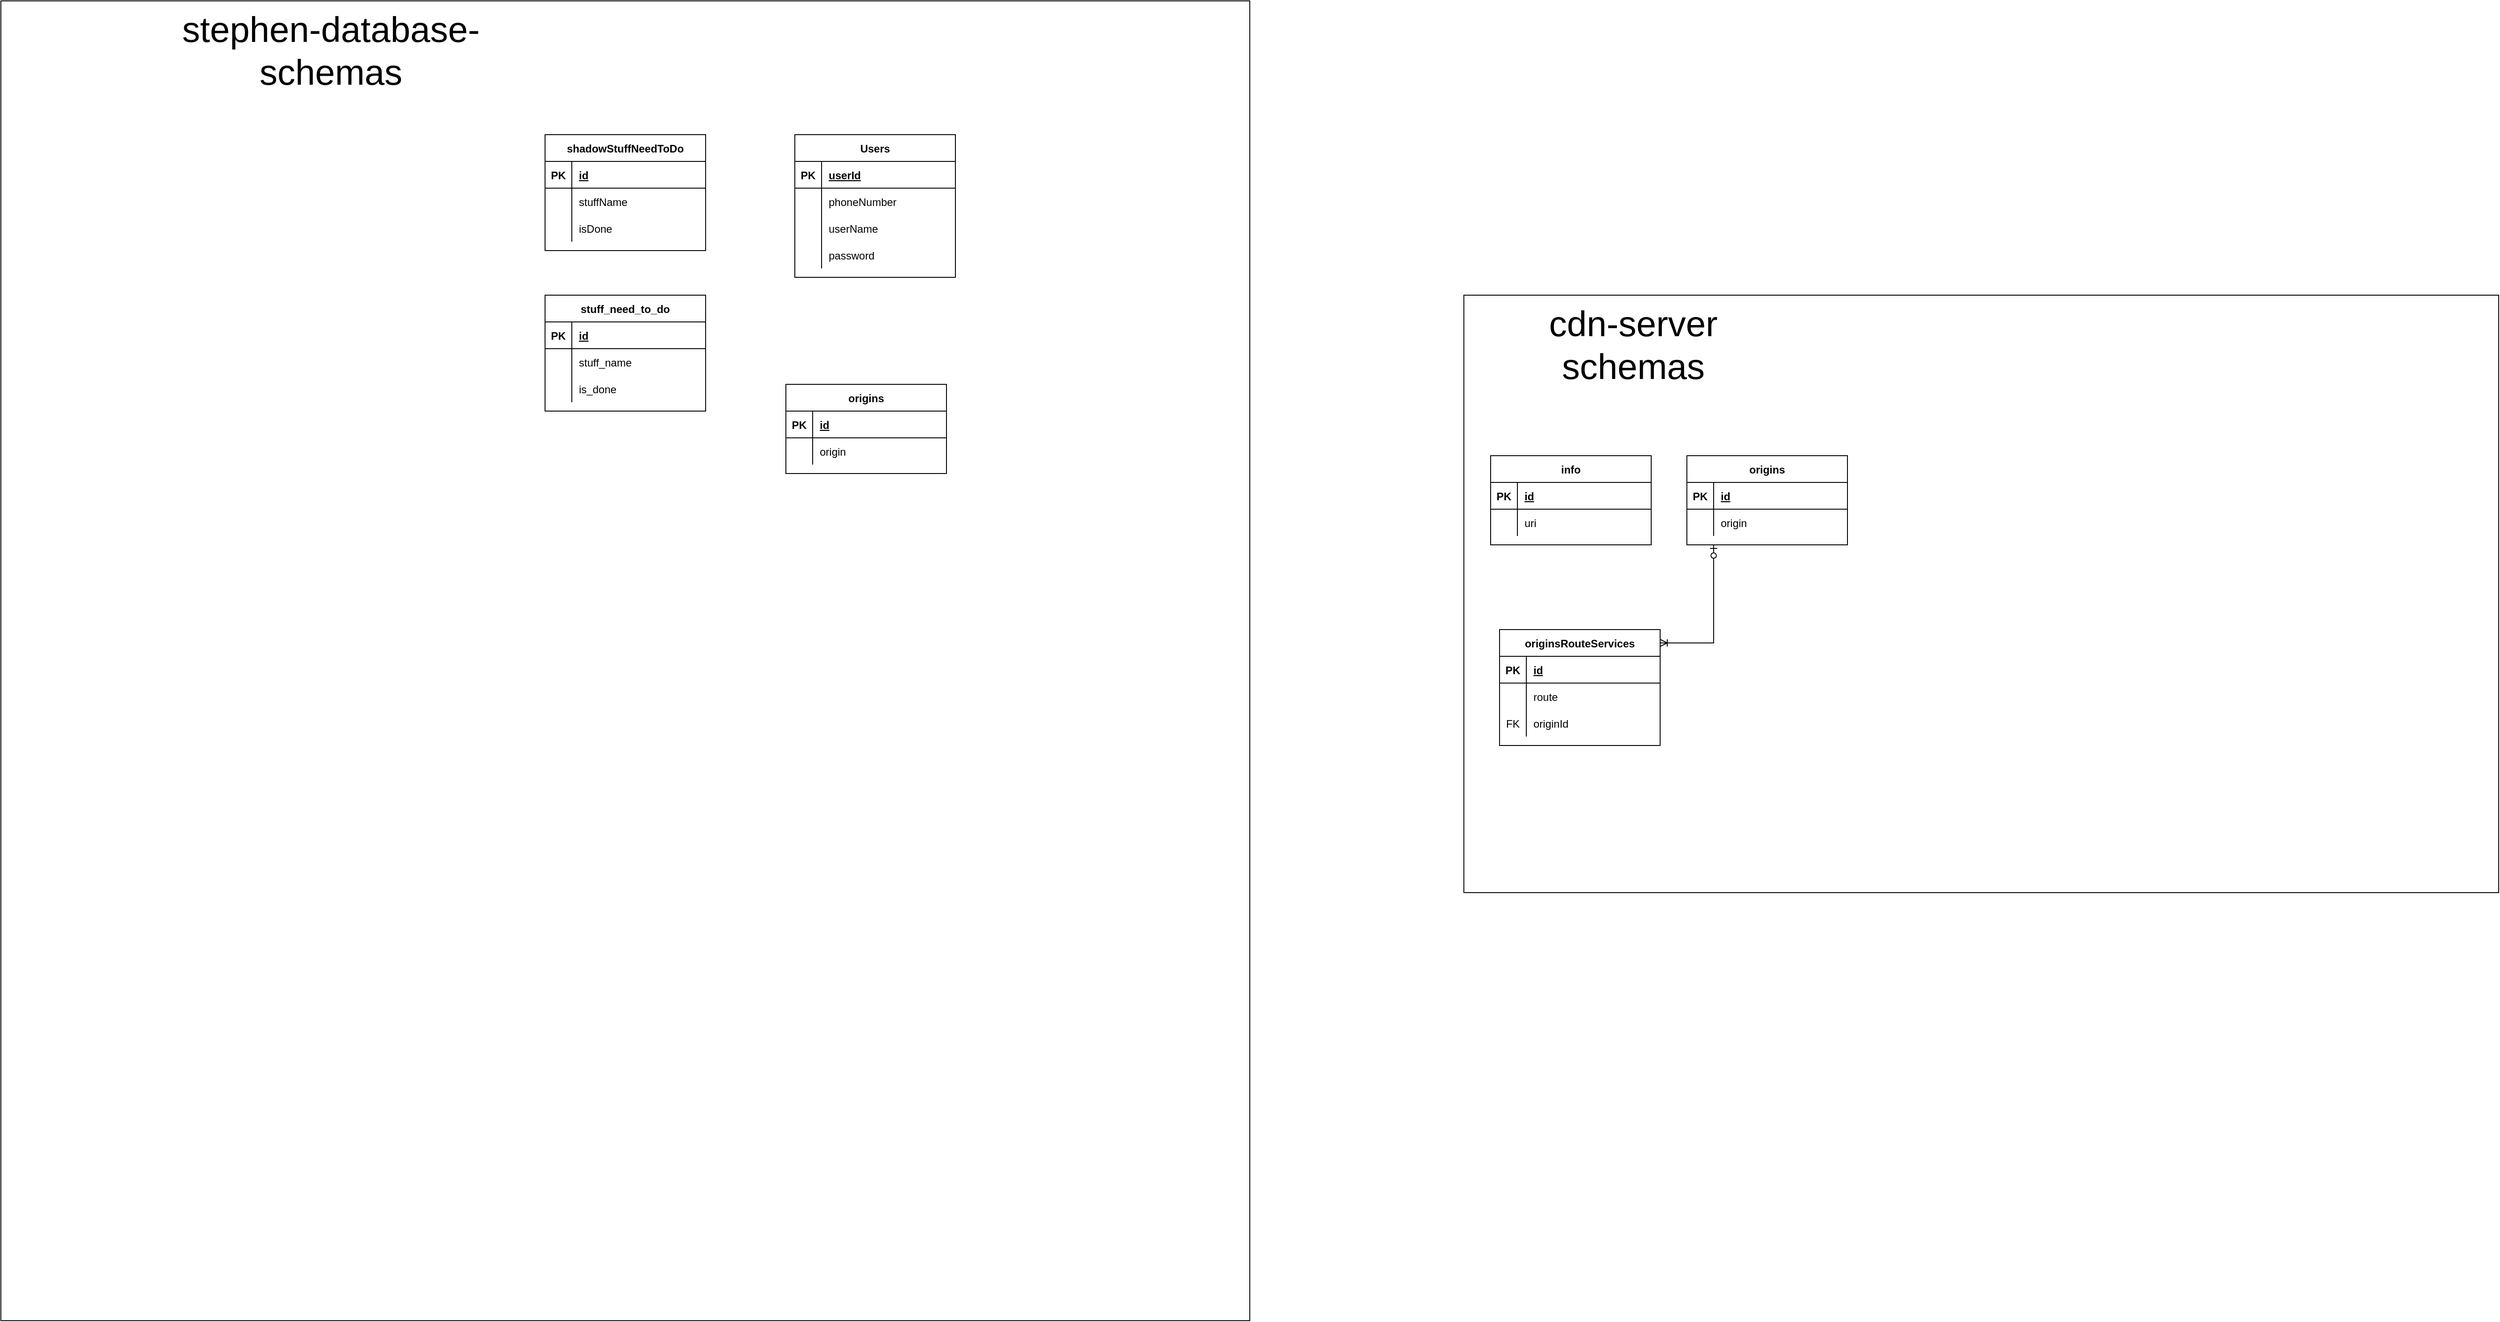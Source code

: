 <mxfile version="17.2.1" type="device"><diagram id="bbbn8ZeHWxtpHoOxpQm4" name="Page-1"><mxGraphModel dx="1799" dy="1785" grid="1" gridSize="10" guides="1" tooltips="1" connect="1" arrows="1" fold="1" page="1" pageScale="1" pageWidth="850" pageHeight="1100" math="0" shadow="0"><root><mxCell id="0"/><mxCell id="1" parent="0"/><mxCell id="wsVCLj8yrT4rFKXhXSly-55" value="" style="rounded=0;whiteSpace=wrap;html=1;" vertex="1" parent="1"><mxGeometry x="810" y="120" width="1160" height="670" as="geometry"/></mxCell><mxCell id="wsVCLj8yrT4rFKXhXSly-38" value="originsRouteServices" style="shape=table;startSize=30;container=1;collapsible=1;childLayout=tableLayout;fixedRows=1;rowLines=0;fontStyle=1;align=center;resizeLast=1;" vertex="1" parent="1"><mxGeometry x="850" y="495" width="180" height="130" as="geometry"/></mxCell><mxCell id="wsVCLj8yrT4rFKXhXSly-39" value="" style="shape=tableRow;horizontal=0;startSize=0;swimlaneHead=0;swimlaneBody=0;fillColor=none;collapsible=0;dropTarget=0;points=[[0,0.5],[1,0.5]];portConstraint=eastwest;top=0;left=0;right=0;bottom=1;" vertex="1" parent="wsVCLj8yrT4rFKXhXSly-38"><mxGeometry y="30" width="180" height="30" as="geometry"/></mxCell><mxCell id="wsVCLj8yrT4rFKXhXSly-40" value="PK" style="shape=partialRectangle;connectable=0;fillColor=none;top=0;left=0;bottom=0;right=0;fontStyle=1;overflow=hidden;" vertex="1" parent="wsVCLj8yrT4rFKXhXSly-39"><mxGeometry width="30" height="30" as="geometry"><mxRectangle width="30" height="30" as="alternateBounds"/></mxGeometry></mxCell><mxCell id="wsVCLj8yrT4rFKXhXSly-41" value="id" style="shape=partialRectangle;connectable=0;fillColor=none;top=0;left=0;bottom=0;right=0;align=left;spacingLeft=6;fontStyle=5;overflow=hidden;" vertex="1" parent="wsVCLj8yrT4rFKXhXSly-39"><mxGeometry x="30" width="150" height="30" as="geometry"><mxRectangle width="150" height="30" as="alternateBounds"/></mxGeometry></mxCell><mxCell id="wsVCLj8yrT4rFKXhXSly-42" value="" style="shape=tableRow;horizontal=0;startSize=0;swimlaneHead=0;swimlaneBody=0;fillColor=none;collapsible=0;dropTarget=0;points=[[0,0.5],[1,0.5]];portConstraint=eastwest;top=0;left=0;right=0;bottom=0;" vertex="1" parent="wsVCLj8yrT4rFKXhXSly-38"><mxGeometry y="60" width="180" height="30" as="geometry"/></mxCell><mxCell id="wsVCLj8yrT4rFKXhXSly-43" value="" style="shape=partialRectangle;connectable=0;fillColor=none;top=0;left=0;bottom=0;right=0;editable=1;overflow=hidden;" vertex="1" parent="wsVCLj8yrT4rFKXhXSly-42"><mxGeometry width="30" height="30" as="geometry"><mxRectangle width="30" height="30" as="alternateBounds"/></mxGeometry></mxCell><mxCell id="wsVCLj8yrT4rFKXhXSly-44" value="route" style="shape=partialRectangle;connectable=0;fillColor=none;top=0;left=0;bottom=0;right=0;align=left;spacingLeft=6;overflow=hidden;" vertex="1" parent="wsVCLj8yrT4rFKXhXSly-42"><mxGeometry x="30" width="150" height="30" as="geometry"><mxRectangle width="150" height="30" as="alternateBounds"/></mxGeometry></mxCell><mxCell id="wsVCLj8yrT4rFKXhXSly-45" value="" style="shape=tableRow;horizontal=0;startSize=0;swimlaneHead=0;swimlaneBody=0;fillColor=none;collapsible=0;dropTarget=0;points=[[0,0.5],[1,0.5]];portConstraint=eastwest;top=0;left=0;right=0;bottom=0;" vertex="1" parent="wsVCLj8yrT4rFKXhXSly-38"><mxGeometry y="90" width="180" height="30" as="geometry"/></mxCell><mxCell id="wsVCLj8yrT4rFKXhXSly-46" value="FK" style="shape=partialRectangle;connectable=0;fillColor=none;top=0;left=0;bottom=0;right=0;editable=1;overflow=hidden;" vertex="1" parent="wsVCLj8yrT4rFKXhXSly-45"><mxGeometry width="30" height="30" as="geometry"><mxRectangle width="30" height="30" as="alternateBounds"/></mxGeometry></mxCell><mxCell id="wsVCLj8yrT4rFKXhXSly-47" value="originId" style="shape=partialRectangle;connectable=0;fillColor=none;top=0;left=0;bottom=0;right=0;align=left;spacingLeft=6;overflow=hidden;" vertex="1" parent="wsVCLj8yrT4rFKXhXSly-45"><mxGeometry x="30" width="150" height="30" as="geometry"><mxRectangle width="150" height="30" as="alternateBounds"/></mxGeometry></mxCell><mxCell id="wsVCLj8yrT4rFKXhXSly-56" value="&lt;span style=&quot;font-size: 40px&quot;&gt;cdn-server schemas&lt;/span&gt;" style="text;html=1;strokeColor=none;fillColor=none;align=center;verticalAlign=middle;whiteSpace=wrap;rounded=0;" vertex="1" parent="1"><mxGeometry x="830" y="130" width="340" height="90" as="geometry"/></mxCell><mxCell id="wsVCLj8yrT4rFKXhXSly-27" value="info" style="shape=table;startSize=30;container=1;collapsible=1;childLayout=tableLayout;fixedRows=1;rowLines=0;fontStyle=1;align=center;resizeLast=1;" vertex="1" parent="1"><mxGeometry x="840" y="300" width="180" height="100" as="geometry"/></mxCell><mxCell id="wsVCLj8yrT4rFKXhXSly-28" value="" style="shape=tableRow;horizontal=0;startSize=0;swimlaneHead=0;swimlaneBody=0;fillColor=none;collapsible=0;dropTarget=0;points=[[0,0.5],[1,0.5]];portConstraint=eastwest;top=0;left=0;right=0;bottom=1;" vertex="1" parent="wsVCLj8yrT4rFKXhXSly-27"><mxGeometry y="30" width="180" height="30" as="geometry"/></mxCell><mxCell id="wsVCLj8yrT4rFKXhXSly-29" value="PK" style="shape=partialRectangle;connectable=0;fillColor=none;top=0;left=0;bottom=0;right=0;fontStyle=1;overflow=hidden;" vertex="1" parent="wsVCLj8yrT4rFKXhXSly-28"><mxGeometry width="30" height="30" as="geometry"><mxRectangle width="30" height="30" as="alternateBounds"/></mxGeometry></mxCell><mxCell id="wsVCLj8yrT4rFKXhXSly-30" value="id" style="shape=partialRectangle;connectable=0;fillColor=none;top=0;left=0;bottom=0;right=0;align=left;spacingLeft=6;fontStyle=5;overflow=hidden;" vertex="1" parent="wsVCLj8yrT4rFKXhXSly-28"><mxGeometry x="30" width="150" height="30" as="geometry"><mxRectangle width="150" height="30" as="alternateBounds"/></mxGeometry></mxCell><mxCell id="wsVCLj8yrT4rFKXhXSly-31" value="" style="shape=tableRow;horizontal=0;startSize=0;swimlaneHead=0;swimlaneBody=0;fillColor=none;collapsible=0;dropTarget=0;points=[[0,0.5],[1,0.5]];portConstraint=eastwest;top=0;left=0;right=0;bottom=0;" vertex="1" parent="wsVCLj8yrT4rFKXhXSly-27"><mxGeometry y="60" width="180" height="30" as="geometry"/></mxCell><mxCell id="wsVCLj8yrT4rFKXhXSly-32" value="" style="shape=partialRectangle;connectable=0;fillColor=none;top=0;left=0;bottom=0;right=0;editable=1;overflow=hidden;" vertex="1" parent="wsVCLj8yrT4rFKXhXSly-31"><mxGeometry width="30" height="30" as="geometry"><mxRectangle width="30" height="30" as="alternateBounds"/></mxGeometry></mxCell><mxCell id="wsVCLj8yrT4rFKXhXSly-33" value="uri" style="shape=partialRectangle;connectable=0;fillColor=none;top=0;left=0;bottom=0;right=0;align=left;spacingLeft=6;overflow=hidden;" vertex="1" parent="wsVCLj8yrT4rFKXhXSly-31"><mxGeometry x="30" width="150" height="30" as="geometry"><mxRectangle width="150" height="30" as="alternateBounds"/></mxGeometry></mxCell><mxCell id="wsVCLj8yrT4rFKXhXSly-58" value="origins" style="shape=table;startSize=30;container=1;collapsible=1;childLayout=tableLayout;fixedRows=1;rowLines=0;fontStyle=1;align=center;resizeLast=1;" vertex="1" parent="1"><mxGeometry x="1060" y="300" width="180" height="100" as="geometry"/></mxCell><mxCell id="wsVCLj8yrT4rFKXhXSly-59" value="" style="shape=tableRow;horizontal=0;startSize=0;swimlaneHead=0;swimlaneBody=0;fillColor=none;collapsible=0;dropTarget=0;points=[[0,0.5],[1,0.5]];portConstraint=eastwest;top=0;left=0;right=0;bottom=1;" vertex="1" parent="wsVCLj8yrT4rFKXhXSly-58"><mxGeometry y="30" width="180" height="30" as="geometry"/></mxCell><mxCell id="wsVCLj8yrT4rFKXhXSly-60" value="PK" style="shape=partialRectangle;connectable=0;fillColor=none;top=0;left=0;bottom=0;right=0;fontStyle=1;overflow=hidden;" vertex="1" parent="wsVCLj8yrT4rFKXhXSly-59"><mxGeometry width="30" height="30" as="geometry"><mxRectangle width="30" height="30" as="alternateBounds"/></mxGeometry></mxCell><mxCell id="wsVCLj8yrT4rFKXhXSly-61" value="id" style="shape=partialRectangle;connectable=0;fillColor=none;top=0;left=0;bottom=0;right=0;align=left;spacingLeft=6;fontStyle=5;overflow=hidden;" vertex="1" parent="wsVCLj8yrT4rFKXhXSly-59"><mxGeometry x="30" width="150" height="30" as="geometry"><mxRectangle width="150" height="30" as="alternateBounds"/></mxGeometry></mxCell><mxCell id="wsVCLj8yrT4rFKXhXSly-62" value="" style="shape=tableRow;horizontal=0;startSize=0;swimlaneHead=0;swimlaneBody=0;fillColor=none;collapsible=0;dropTarget=0;points=[[0,0.5],[1,0.5]];portConstraint=eastwest;top=0;left=0;right=0;bottom=0;" vertex="1" parent="wsVCLj8yrT4rFKXhXSly-58"><mxGeometry y="60" width="180" height="30" as="geometry"/></mxCell><mxCell id="wsVCLj8yrT4rFKXhXSly-63" value="" style="shape=partialRectangle;connectable=0;fillColor=none;top=0;left=0;bottom=0;right=0;editable=1;overflow=hidden;" vertex="1" parent="wsVCLj8yrT4rFKXhXSly-62"><mxGeometry width="30" height="30" as="geometry"><mxRectangle width="30" height="30" as="alternateBounds"/></mxGeometry></mxCell><mxCell id="wsVCLj8yrT4rFKXhXSly-64" value="origin" style="shape=partialRectangle;connectable=0;fillColor=none;top=0;left=0;bottom=0;right=0;align=left;spacingLeft=6;overflow=hidden;" vertex="1" parent="wsVCLj8yrT4rFKXhXSly-62"><mxGeometry x="30" width="150" height="30" as="geometry"><mxRectangle width="150" height="30" as="alternateBounds"/></mxGeometry></mxCell><mxCell id="wsVCLj8yrT4rFKXhXSly-66" value="" style="edgeStyle=orthogonalEdgeStyle;fontSize=12;html=1;endArrow=ERoneToMany;startArrow=ERzeroToOne;rounded=0;" edge="1" parent="1" source="wsVCLj8yrT4rFKXhXSly-58" target="wsVCLj8yrT4rFKXhXSly-38"><mxGeometry width="100" height="100" relative="1" as="geometry"><mxPoint x="1090" y="595" as="sourcePoint"/><mxPoint x="1190" y="495" as="targetPoint"/><Array as="points"><mxPoint x="1090" y="510"/></Array></mxGeometry></mxCell><mxCell id="wsVCLj8yrT4rFKXhXSly-68" value="" style="rounded=0;whiteSpace=wrap;html=1;fontSize=40;" vertex="1" parent="1"><mxGeometry x="-830" y="-210" width="1400" height="1480" as="geometry"/></mxCell><mxCell id="wsVCLj8yrT4rFKXhXSly-70" value="&lt;span style=&quot;font-size: 40px&quot;&gt;stephen-database-schemas&lt;/span&gt;" style="text;html=1;strokeColor=none;fillColor=none;align=center;verticalAlign=middle;whiteSpace=wrap;rounded=0;" vertex="1" parent="1"><mxGeometry x="-630" y="-200" width="340" height="90" as="geometry"/></mxCell><mxCell id="HAxFWPJA0VK61RD9H-Am-1" value="Users" style="shape=table;startSize=30;container=1;collapsible=1;childLayout=tableLayout;fixedRows=1;rowLines=0;fontStyle=1;align=center;resizeLast=1;" parent="1" vertex="1"><mxGeometry x="60" y="-60" width="180" height="160" as="geometry"/></mxCell><mxCell id="HAxFWPJA0VK61RD9H-Am-2" value="" style="shape=tableRow;horizontal=0;startSize=0;swimlaneHead=0;swimlaneBody=0;fillColor=none;collapsible=0;dropTarget=0;points=[[0,0.5],[1,0.5]];portConstraint=eastwest;top=0;left=0;right=0;bottom=1;" parent="HAxFWPJA0VK61RD9H-Am-1" vertex="1"><mxGeometry y="30" width="180" height="30" as="geometry"/></mxCell><mxCell id="HAxFWPJA0VK61RD9H-Am-3" value="PK" style="shape=partialRectangle;connectable=0;fillColor=none;top=0;left=0;bottom=0;right=0;fontStyle=1;overflow=hidden;" parent="HAxFWPJA0VK61RD9H-Am-2" vertex="1"><mxGeometry width="30" height="30" as="geometry"><mxRectangle width="30" height="30" as="alternateBounds"/></mxGeometry></mxCell><mxCell id="HAxFWPJA0VK61RD9H-Am-4" value="userId" style="shape=partialRectangle;connectable=0;fillColor=none;top=0;left=0;bottom=0;right=0;align=left;spacingLeft=6;fontStyle=5;overflow=hidden;" parent="HAxFWPJA0VK61RD9H-Am-2" vertex="1"><mxGeometry x="30" width="150" height="30" as="geometry"><mxRectangle width="150" height="30" as="alternateBounds"/></mxGeometry></mxCell><mxCell id="HAxFWPJA0VK61RD9H-Am-5" value="" style="shape=tableRow;horizontal=0;startSize=0;swimlaneHead=0;swimlaneBody=0;fillColor=none;collapsible=0;dropTarget=0;points=[[0,0.5],[1,0.5]];portConstraint=eastwest;top=0;left=0;right=0;bottom=0;" parent="HAxFWPJA0VK61RD9H-Am-1" vertex="1"><mxGeometry y="60" width="180" height="30" as="geometry"/></mxCell><mxCell id="HAxFWPJA0VK61RD9H-Am-6" value="" style="shape=partialRectangle;connectable=0;fillColor=none;top=0;left=0;bottom=0;right=0;editable=1;overflow=hidden;" parent="HAxFWPJA0VK61RD9H-Am-5" vertex="1"><mxGeometry width="30" height="30" as="geometry"><mxRectangle width="30" height="30" as="alternateBounds"/></mxGeometry></mxCell><mxCell id="HAxFWPJA0VK61RD9H-Am-7" value="phoneNumber" style="shape=partialRectangle;connectable=0;fillColor=none;top=0;left=0;bottom=0;right=0;align=left;spacingLeft=6;overflow=hidden;" parent="HAxFWPJA0VK61RD9H-Am-5" vertex="1"><mxGeometry x="30" width="150" height="30" as="geometry"><mxRectangle width="150" height="30" as="alternateBounds"/></mxGeometry></mxCell><mxCell id="HAxFWPJA0VK61RD9H-Am-14" value="" style="shape=tableRow;horizontal=0;startSize=0;swimlaneHead=0;swimlaneBody=0;fillColor=none;collapsible=0;dropTarget=0;points=[[0,0.5],[1,0.5]];portConstraint=eastwest;top=0;left=0;right=0;bottom=0;" parent="HAxFWPJA0VK61RD9H-Am-1" vertex="1"><mxGeometry y="90" width="180" height="30" as="geometry"/></mxCell><mxCell id="HAxFWPJA0VK61RD9H-Am-15" value="" style="shape=partialRectangle;connectable=0;fillColor=none;top=0;left=0;bottom=0;right=0;editable=1;overflow=hidden;" parent="HAxFWPJA0VK61RD9H-Am-14" vertex="1"><mxGeometry width="30" height="30" as="geometry"><mxRectangle width="30" height="30" as="alternateBounds"/></mxGeometry></mxCell><mxCell id="HAxFWPJA0VK61RD9H-Am-16" value="userName" style="shape=partialRectangle;connectable=0;fillColor=none;top=0;left=0;bottom=0;right=0;align=left;spacingLeft=6;overflow=hidden;" parent="HAxFWPJA0VK61RD9H-Am-14" vertex="1"><mxGeometry x="30" width="150" height="30" as="geometry"><mxRectangle width="150" height="30" as="alternateBounds"/></mxGeometry></mxCell><mxCell id="HAxFWPJA0VK61RD9H-Am-8" value="" style="shape=tableRow;horizontal=0;startSize=0;swimlaneHead=0;swimlaneBody=0;fillColor=none;collapsible=0;dropTarget=0;points=[[0,0.5],[1,0.5]];portConstraint=eastwest;top=0;left=0;right=0;bottom=0;" parent="HAxFWPJA0VK61RD9H-Am-1" vertex="1"><mxGeometry y="120" width="180" height="30" as="geometry"/></mxCell><mxCell id="HAxFWPJA0VK61RD9H-Am-9" value="" style="shape=partialRectangle;connectable=0;fillColor=none;top=0;left=0;bottom=0;right=0;editable=1;overflow=hidden;" parent="HAxFWPJA0VK61RD9H-Am-8" vertex="1"><mxGeometry width="30" height="30" as="geometry"><mxRectangle width="30" height="30" as="alternateBounds"/></mxGeometry></mxCell><mxCell id="HAxFWPJA0VK61RD9H-Am-10" value="password" style="shape=partialRectangle;connectable=0;fillColor=none;top=0;left=0;bottom=0;right=0;align=left;spacingLeft=6;overflow=hidden;" parent="HAxFWPJA0VK61RD9H-Am-8" vertex="1"><mxGeometry x="30" width="150" height="30" as="geometry"><mxRectangle width="150" height="30" as="alternateBounds"/></mxGeometry></mxCell><mxCell id="i44YduMXsN_SXXfqI7ay-1" value="stuff_need_to_do" style="shape=table;startSize=30;container=1;collapsible=1;childLayout=tableLayout;fixedRows=1;rowLines=0;fontStyle=1;align=center;resizeLast=1;" parent="1" vertex="1"><mxGeometry x="-220" y="120" width="180" height="130" as="geometry"/></mxCell><mxCell id="i44YduMXsN_SXXfqI7ay-2" value="" style="shape=tableRow;horizontal=0;startSize=0;swimlaneHead=0;swimlaneBody=0;fillColor=none;collapsible=0;dropTarget=0;points=[[0,0.5],[1,0.5]];portConstraint=eastwest;top=0;left=0;right=0;bottom=1;" parent="i44YduMXsN_SXXfqI7ay-1" vertex="1"><mxGeometry y="30" width="180" height="30" as="geometry"/></mxCell><mxCell id="i44YduMXsN_SXXfqI7ay-3" value="PK" style="shape=partialRectangle;connectable=0;fillColor=none;top=0;left=0;bottom=0;right=0;fontStyle=1;overflow=hidden;" parent="i44YduMXsN_SXXfqI7ay-2" vertex="1"><mxGeometry width="30" height="30" as="geometry"><mxRectangle width="30" height="30" as="alternateBounds"/></mxGeometry></mxCell><mxCell id="i44YduMXsN_SXXfqI7ay-4" value="id" style="shape=partialRectangle;connectable=0;fillColor=none;top=0;left=0;bottom=0;right=0;align=left;spacingLeft=6;fontStyle=5;overflow=hidden;" parent="i44YduMXsN_SXXfqI7ay-2" vertex="1"><mxGeometry x="30" width="150" height="30" as="geometry"><mxRectangle width="150" height="30" as="alternateBounds"/></mxGeometry></mxCell><mxCell id="i44YduMXsN_SXXfqI7ay-5" value="" style="shape=tableRow;horizontal=0;startSize=0;swimlaneHead=0;swimlaneBody=0;fillColor=none;collapsible=0;dropTarget=0;points=[[0,0.5],[1,0.5]];portConstraint=eastwest;top=0;left=0;right=0;bottom=0;" parent="i44YduMXsN_SXXfqI7ay-1" vertex="1"><mxGeometry y="60" width="180" height="30" as="geometry"/></mxCell><mxCell id="i44YduMXsN_SXXfqI7ay-6" value="" style="shape=partialRectangle;connectable=0;fillColor=none;top=0;left=0;bottom=0;right=0;editable=1;overflow=hidden;" parent="i44YduMXsN_SXXfqI7ay-5" vertex="1"><mxGeometry width="30" height="30" as="geometry"><mxRectangle width="30" height="30" as="alternateBounds"/></mxGeometry></mxCell><mxCell id="i44YduMXsN_SXXfqI7ay-7" value="stuff_name" style="shape=partialRectangle;connectable=0;fillColor=none;top=0;left=0;bottom=0;right=0;align=left;spacingLeft=6;overflow=hidden;" parent="i44YduMXsN_SXXfqI7ay-5" vertex="1"><mxGeometry x="30" width="150" height="30" as="geometry"><mxRectangle width="150" height="30" as="alternateBounds"/></mxGeometry></mxCell><mxCell id="i44YduMXsN_SXXfqI7ay-8" value="" style="shape=tableRow;horizontal=0;startSize=0;swimlaneHead=0;swimlaneBody=0;fillColor=none;collapsible=0;dropTarget=0;points=[[0,0.5],[1,0.5]];portConstraint=eastwest;top=0;left=0;right=0;bottom=0;" parent="i44YduMXsN_SXXfqI7ay-1" vertex="1"><mxGeometry y="90" width="180" height="30" as="geometry"/></mxCell><mxCell id="i44YduMXsN_SXXfqI7ay-9" value="" style="shape=partialRectangle;connectable=0;fillColor=none;top=0;left=0;bottom=0;right=0;editable=1;overflow=hidden;" parent="i44YduMXsN_SXXfqI7ay-8" vertex="1"><mxGeometry width="30" height="30" as="geometry"><mxRectangle width="30" height="30" as="alternateBounds"/></mxGeometry></mxCell><mxCell id="i44YduMXsN_SXXfqI7ay-10" value="is_done" style="shape=partialRectangle;connectable=0;fillColor=none;top=0;left=0;bottom=0;right=0;align=left;spacingLeft=6;overflow=hidden;" parent="i44YduMXsN_SXXfqI7ay-8" vertex="1"><mxGeometry x="30" width="150" height="30" as="geometry"><mxRectangle width="150" height="30" as="alternateBounds"/></mxGeometry></mxCell><mxCell id="wsVCLj8yrT4rFKXhXSly-1" value="shadowStuffNeedToDo" style="shape=table;startSize=30;container=1;collapsible=1;childLayout=tableLayout;fixedRows=1;rowLines=0;fontStyle=1;align=center;resizeLast=1;" vertex="1" parent="1"><mxGeometry x="-220" y="-60" width="180" height="130" as="geometry"/></mxCell><mxCell id="wsVCLj8yrT4rFKXhXSly-2" value="" style="shape=tableRow;horizontal=0;startSize=0;swimlaneHead=0;swimlaneBody=0;fillColor=none;collapsible=0;dropTarget=0;points=[[0,0.5],[1,0.5]];portConstraint=eastwest;top=0;left=0;right=0;bottom=1;" vertex="1" parent="wsVCLj8yrT4rFKXhXSly-1"><mxGeometry y="30" width="180" height="30" as="geometry"/></mxCell><mxCell id="wsVCLj8yrT4rFKXhXSly-3" value="PK" style="shape=partialRectangle;connectable=0;fillColor=none;top=0;left=0;bottom=0;right=0;fontStyle=1;overflow=hidden;" vertex="1" parent="wsVCLj8yrT4rFKXhXSly-2"><mxGeometry width="30" height="30" as="geometry"><mxRectangle width="30" height="30" as="alternateBounds"/></mxGeometry></mxCell><mxCell id="wsVCLj8yrT4rFKXhXSly-4" value="id" style="shape=partialRectangle;connectable=0;fillColor=none;top=0;left=0;bottom=0;right=0;align=left;spacingLeft=6;fontStyle=5;overflow=hidden;" vertex="1" parent="wsVCLj8yrT4rFKXhXSly-2"><mxGeometry x="30" width="150" height="30" as="geometry"><mxRectangle width="150" height="30" as="alternateBounds"/></mxGeometry></mxCell><mxCell id="wsVCLj8yrT4rFKXhXSly-5" value="" style="shape=tableRow;horizontal=0;startSize=0;swimlaneHead=0;swimlaneBody=0;fillColor=none;collapsible=0;dropTarget=0;points=[[0,0.5],[1,0.5]];portConstraint=eastwest;top=0;left=0;right=0;bottom=0;" vertex="1" parent="wsVCLj8yrT4rFKXhXSly-1"><mxGeometry y="60" width="180" height="30" as="geometry"/></mxCell><mxCell id="wsVCLj8yrT4rFKXhXSly-6" value="" style="shape=partialRectangle;connectable=0;fillColor=none;top=0;left=0;bottom=0;right=0;editable=1;overflow=hidden;" vertex="1" parent="wsVCLj8yrT4rFKXhXSly-5"><mxGeometry width="30" height="30" as="geometry"><mxRectangle width="30" height="30" as="alternateBounds"/></mxGeometry></mxCell><mxCell id="wsVCLj8yrT4rFKXhXSly-7" value="stuffName" style="shape=partialRectangle;connectable=0;fillColor=none;top=0;left=0;bottom=0;right=0;align=left;spacingLeft=6;overflow=hidden;" vertex="1" parent="wsVCLj8yrT4rFKXhXSly-5"><mxGeometry x="30" width="150" height="30" as="geometry"><mxRectangle width="150" height="30" as="alternateBounds"/></mxGeometry></mxCell><mxCell id="wsVCLj8yrT4rFKXhXSly-8" value="" style="shape=tableRow;horizontal=0;startSize=0;swimlaneHead=0;swimlaneBody=0;fillColor=none;collapsible=0;dropTarget=0;points=[[0,0.5],[1,0.5]];portConstraint=eastwest;top=0;left=0;right=0;bottom=0;" vertex="1" parent="wsVCLj8yrT4rFKXhXSly-1"><mxGeometry y="90" width="180" height="30" as="geometry"/></mxCell><mxCell id="wsVCLj8yrT4rFKXhXSly-9" value="" style="shape=partialRectangle;connectable=0;fillColor=none;top=0;left=0;bottom=0;right=0;editable=1;overflow=hidden;" vertex="1" parent="wsVCLj8yrT4rFKXhXSly-8"><mxGeometry width="30" height="30" as="geometry"><mxRectangle width="30" height="30" as="alternateBounds"/></mxGeometry></mxCell><mxCell id="wsVCLj8yrT4rFKXhXSly-10" value="isDone" style="shape=partialRectangle;connectable=0;fillColor=none;top=0;left=0;bottom=0;right=0;align=left;spacingLeft=6;overflow=hidden;" vertex="1" parent="wsVCLj8yrT4rFKXhXSly-8"><mxGeometry x="30" width="150" height="30" as="geometry"><mxRectangle width="150" height="30" as="alternateBounds"/></mxGeometry></mxCell><mxCell id="wsVCLj8yrT4rFKXhXSly-14" value="origins" style="shape=table;startSize=30;container=1;collapsible=1;childLayout=tableLayout;fixedRows=1;rowLines=0;fontStyle=1;align=center;resizeLast=1;" vertex="1" parent="1"><mxGeometry x="50" y="220" width="180" height="100" as="geometry"/></mxCell><mxCell id="wsVCLj8yrT4rFKXhXSly-15" value="" style="shape=tableRow;horizontal=0;startSize=0;swimlaneHead=0;swimlaneBody=0;fillColor=none;collapsible=0;dropTarget=0;points=[[0,0.5],[1,0.5]];portConstraint=eastwest;top=0;left=0;right=0;bottom=1;" vertex="1" parent="wsVCLj8yrT4rFKXhXSly-14"><mxGeometry y="30" width="180" height="30" as="geometry"/></mxCell><mxCell id="wsVCLj8yrT4rFKXhXSly-16" value="PK" style="shape=partialRectangle;connectable=0;fillColor=none;top=0;left=0;bottom=0;right=0;fontStyle=1;overflow=hidden;" vertex="1" parent="wsVCLj8yrT4rFKXhXSly-15"><mxGeometry width="30" height="30" as="geometry"><mxRectangle width="30" height="30" as="alternateBounds"/></mxGeometry></mxCell><mxCell id="wsVCLj8yrT4rFKXhXSly-17" value="id" style="shape=partialRectangle;connectable=0;fillColor=none;top=0;left=0;bottom=0;right=0;align=left;spacingLeft=6;fontStyle=5;overflow=hidden;" vertex="1" parent="wsVCLj8yrT4rFKXhXSly-15"><mxGeometry x="30" width="150" height="30" as="geometry"><mxRectangle width="150" height="30" as="alternateBounds"/></mxGeometry></mxCell><mxCell id="wsVCLj8yrT4rFKXhXSly-18" value="" style="shape=tableRow;horizontal=0;startSize=0;swimlaneHead=0;swimlaneBody=0;fillColor=none;collapsible=0;dropTarget=0;points=[[0,0.5],[1,0.5]];portConstraint=eastwest;top=0;left=0;right=0;bottom=0;" vertex="1" parent="wsVCLj8yrT4rFKXhXSly-14"><mxGeometry y="60" width="180" height="30" as="geometry"/></mxCell><mxCell id="wsVCLj8yrT4rFKXhXSly-19" value="" style="shape=partialRectangle;connectable=0;fillColor=none;top=0;left=0;bottom=0;right=0;editable=1;overflow=hidden;" vertex="1" parent="wsVCLj8yrT4rFKXhXSly-18"><mxGeometry width="30" height="30" as="geometry"><mxRectangle width="30" height="30" as="alternateBounds"/></mxGeometry></mxCell><mxCell id="wsVCLj8yrT4rFKXhXSly-20" value="origin" style="shape=partialRectangle;connectable=0;fillColor=none;top=0;left=0;bottom=0;right=0;align=left;spacingLeft=6;overflow=hidden;" vertex="1" parent="wsVCLj8yrT4rFKXhXSly-18"><mxGeometry x="30" width="150" height="30" as="geometry"><mxRectangle width="150" height="30" as="alternateBounds"/></mxGeometry></mxCell></root></mxGraphModel></diagram></mxfile>